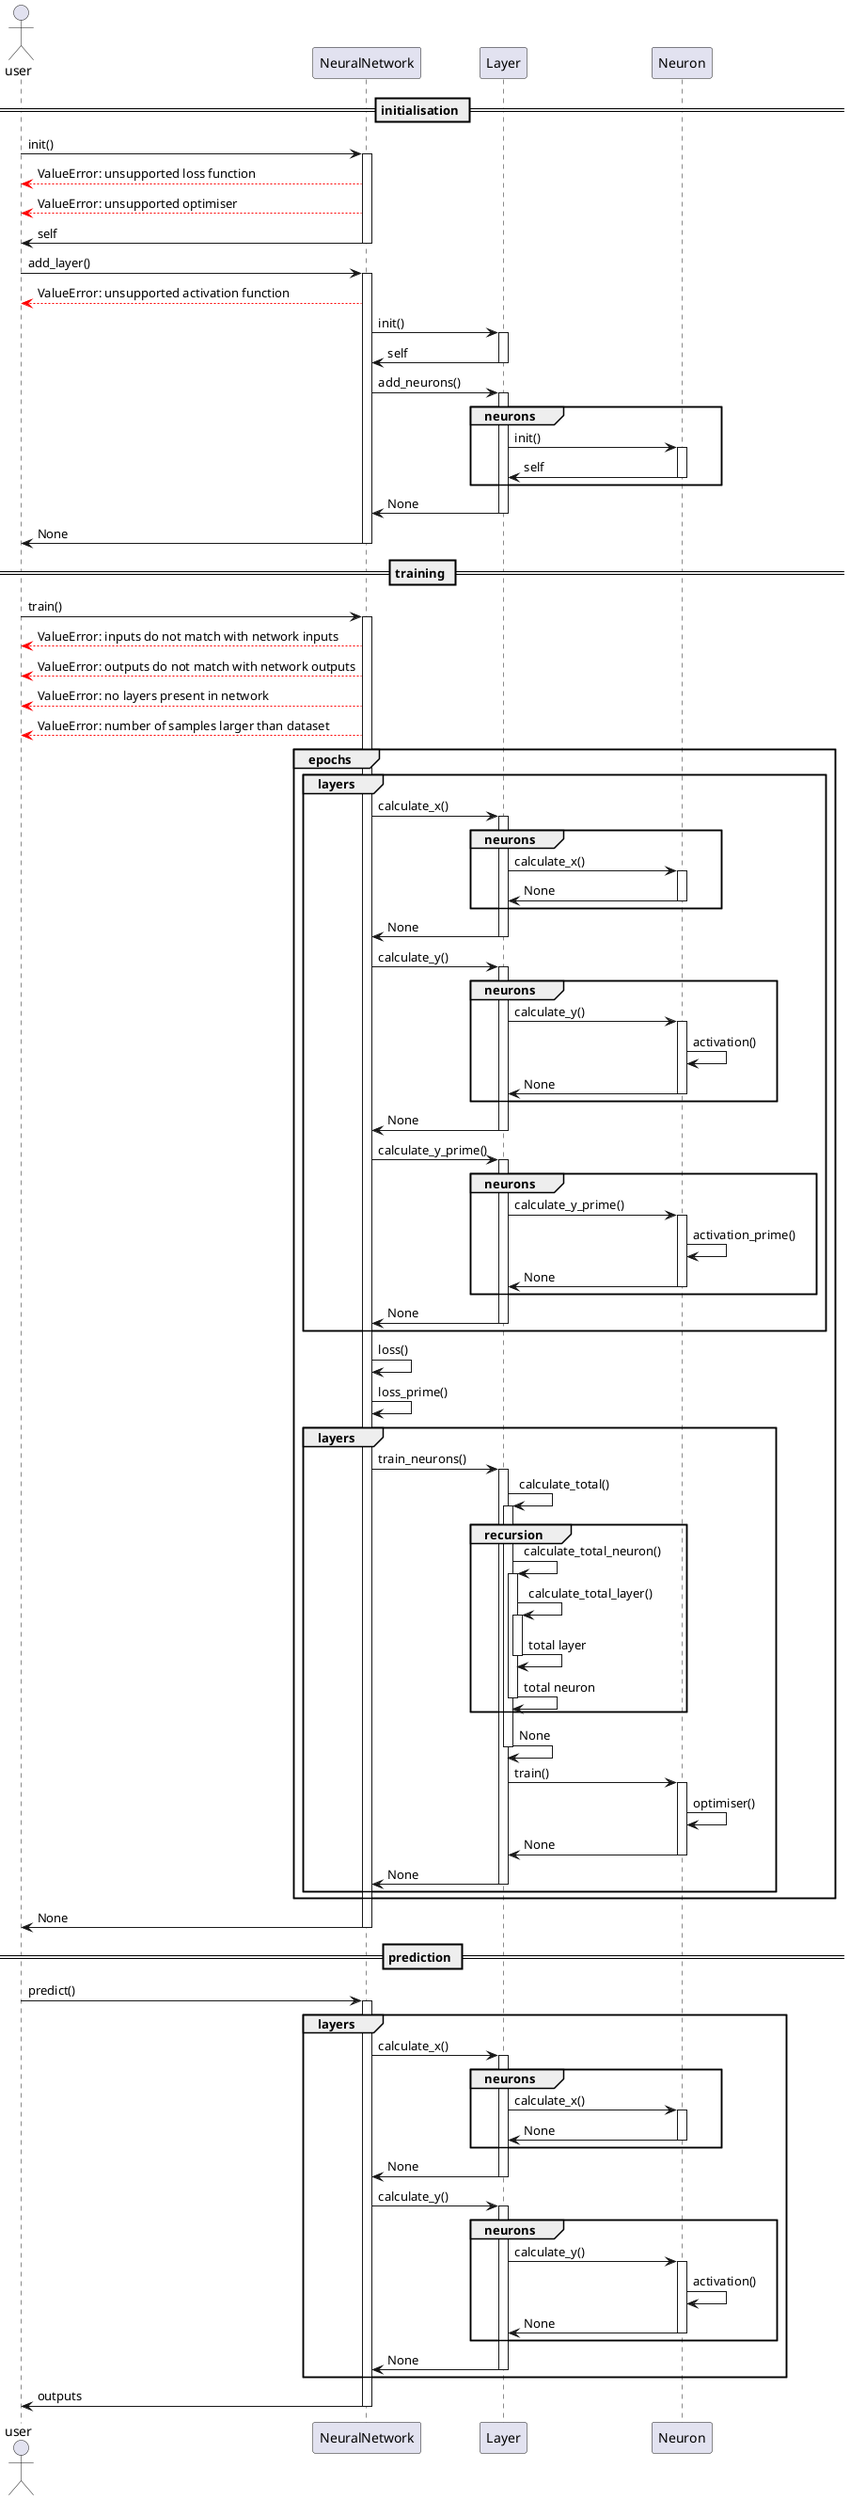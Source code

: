 @startuml sequence

actor user

participant NeuralNetwork
participant Layer
participant Neuron

== initialisation ==

user -> NeuralNetwork: init()

activate NeuralNetwork

user <-[#red]- NeuralNetwork: ValueError: unsupported loss function
user <-[#red]- NeuralNetwork: ValueError: unsupported optimiser

user <- NeuralNetwork: self

deactivate NeuralNetwork

user -> NeuralNetwork: add_layer()

activate NeuralNetwork

user <-[#red]- NeuralNetwork: ValueError: unsupported activation function

NeuralNetwork -> Layer: init()

activate Layer

NeuralNetwork <- Layer: self

deactivate Layer

NeuralNetwork -> Layer: add_neurons()

activate Layer

group neurons

Layer -> Neuron: init()

activate Neuron

Layer <- Neuron: self

deactivate Neuron

end

NeuralNetwork <- Layer: None

deactivate Layer

user <- NeuralNetwork: None

deactivate NeuralNetwork


== training ==


user -> NeuralNetwork: train()

activate NeuralNetwork

user <-[#red]- NeuralNetwork: ValueError: inputs do not match with network inputs
user <-[#red]- NeuralNetwork: ValueError: outputs do not match with network outputs
user <-[#red]- NeuralNetwork: ValueError: no layers present in network
user <-[#red]- NeuralNetwork: ValueError: number of samples larger than dataset

group epochs

group layers

NeuralNetwork -> Layer: calculate_x()

activate Layer

group neurons

Layer -> Neuron: calculate_x()

activate Neuron

Layer <- Neuron: None

deactivate Neuron

end

NeuralNetwork <- Layer: None

deactivate Layer

NeuralNetwork -> Layer: calculate_y()

activate Layer

group neurons

Layer -> Neuron: calculate_y()

activate Neuron

Neuron -> Neuron: activation()

Layer <- Neuron: None

deactivate Neuron

end

NeuralNetwork <- Layer: None

deactivate Layer

NeuralNetwork -> Layer: calculate_y_prime()

activate Layer

group neurons

Layer -> Neuron: calculate_y_prime()

activate Neuron

Neuron -> Neuron: activation_prime()

Layer <- Neuron: None

deactivate Neuron

end

NeuralNetwork <- Layer: None

deactivate Layer

end

NeuralNetwork -> NeuralNetwork: loss()
NeuralNetwork -> NeuralNetwork: loss_prime()

group layers

NeuralNetwork -> Layer: train_neurons()

activate Layer

Layer -> Layer: calculate_total()

activate Layer

group recursion

Layer -> Layer: calculate_total_neuron()

activate Layer

Layer -> Layer: calculate_total_layer()

activate Layer

Layer -> Layer: total layer

deactivate Layer

Layer -> Layer: total neuron

deactivate Layer

end

Layer -> Layer: None

deactivate Layer

Layer -> Neuron: train()

activate Neuron

Neuron -> Neuron: optimiser()

Layer <- Neuron: None

deactivate Neuron

NeuralNetwork <- Layer: None

deactivate Layer

end

end

user <- NeuralNetwork: None

deactivate NeuralNetwork


== prediction ==


user -> NeuralNetwork: predict()

activate NeuralNetwork

group layers

NeuralNetwork -> Layer: calculate_x()

activate Layer

group neurons

Layer -> Neuron: calculate_x()

activate Neuron

Layer <- Neuron: None

deactivate Neuron

end

NeuralNetwork <- Layer: None

deactivate Layer

NeuralNetwork -> Layer: calculate_y()

activate Layer

group neurons

Layer -> Neuron: calculate_y()

activate Neuron

Neuron -> Neuron: activation()

Layer <- Neuron: None

deactivate Neuron

end

NeuralNetwork <- Layer: None

deactivate Layer

end

user <- NeuralNetwork: outputs

deactivate NeuralNetwork

@enduml
